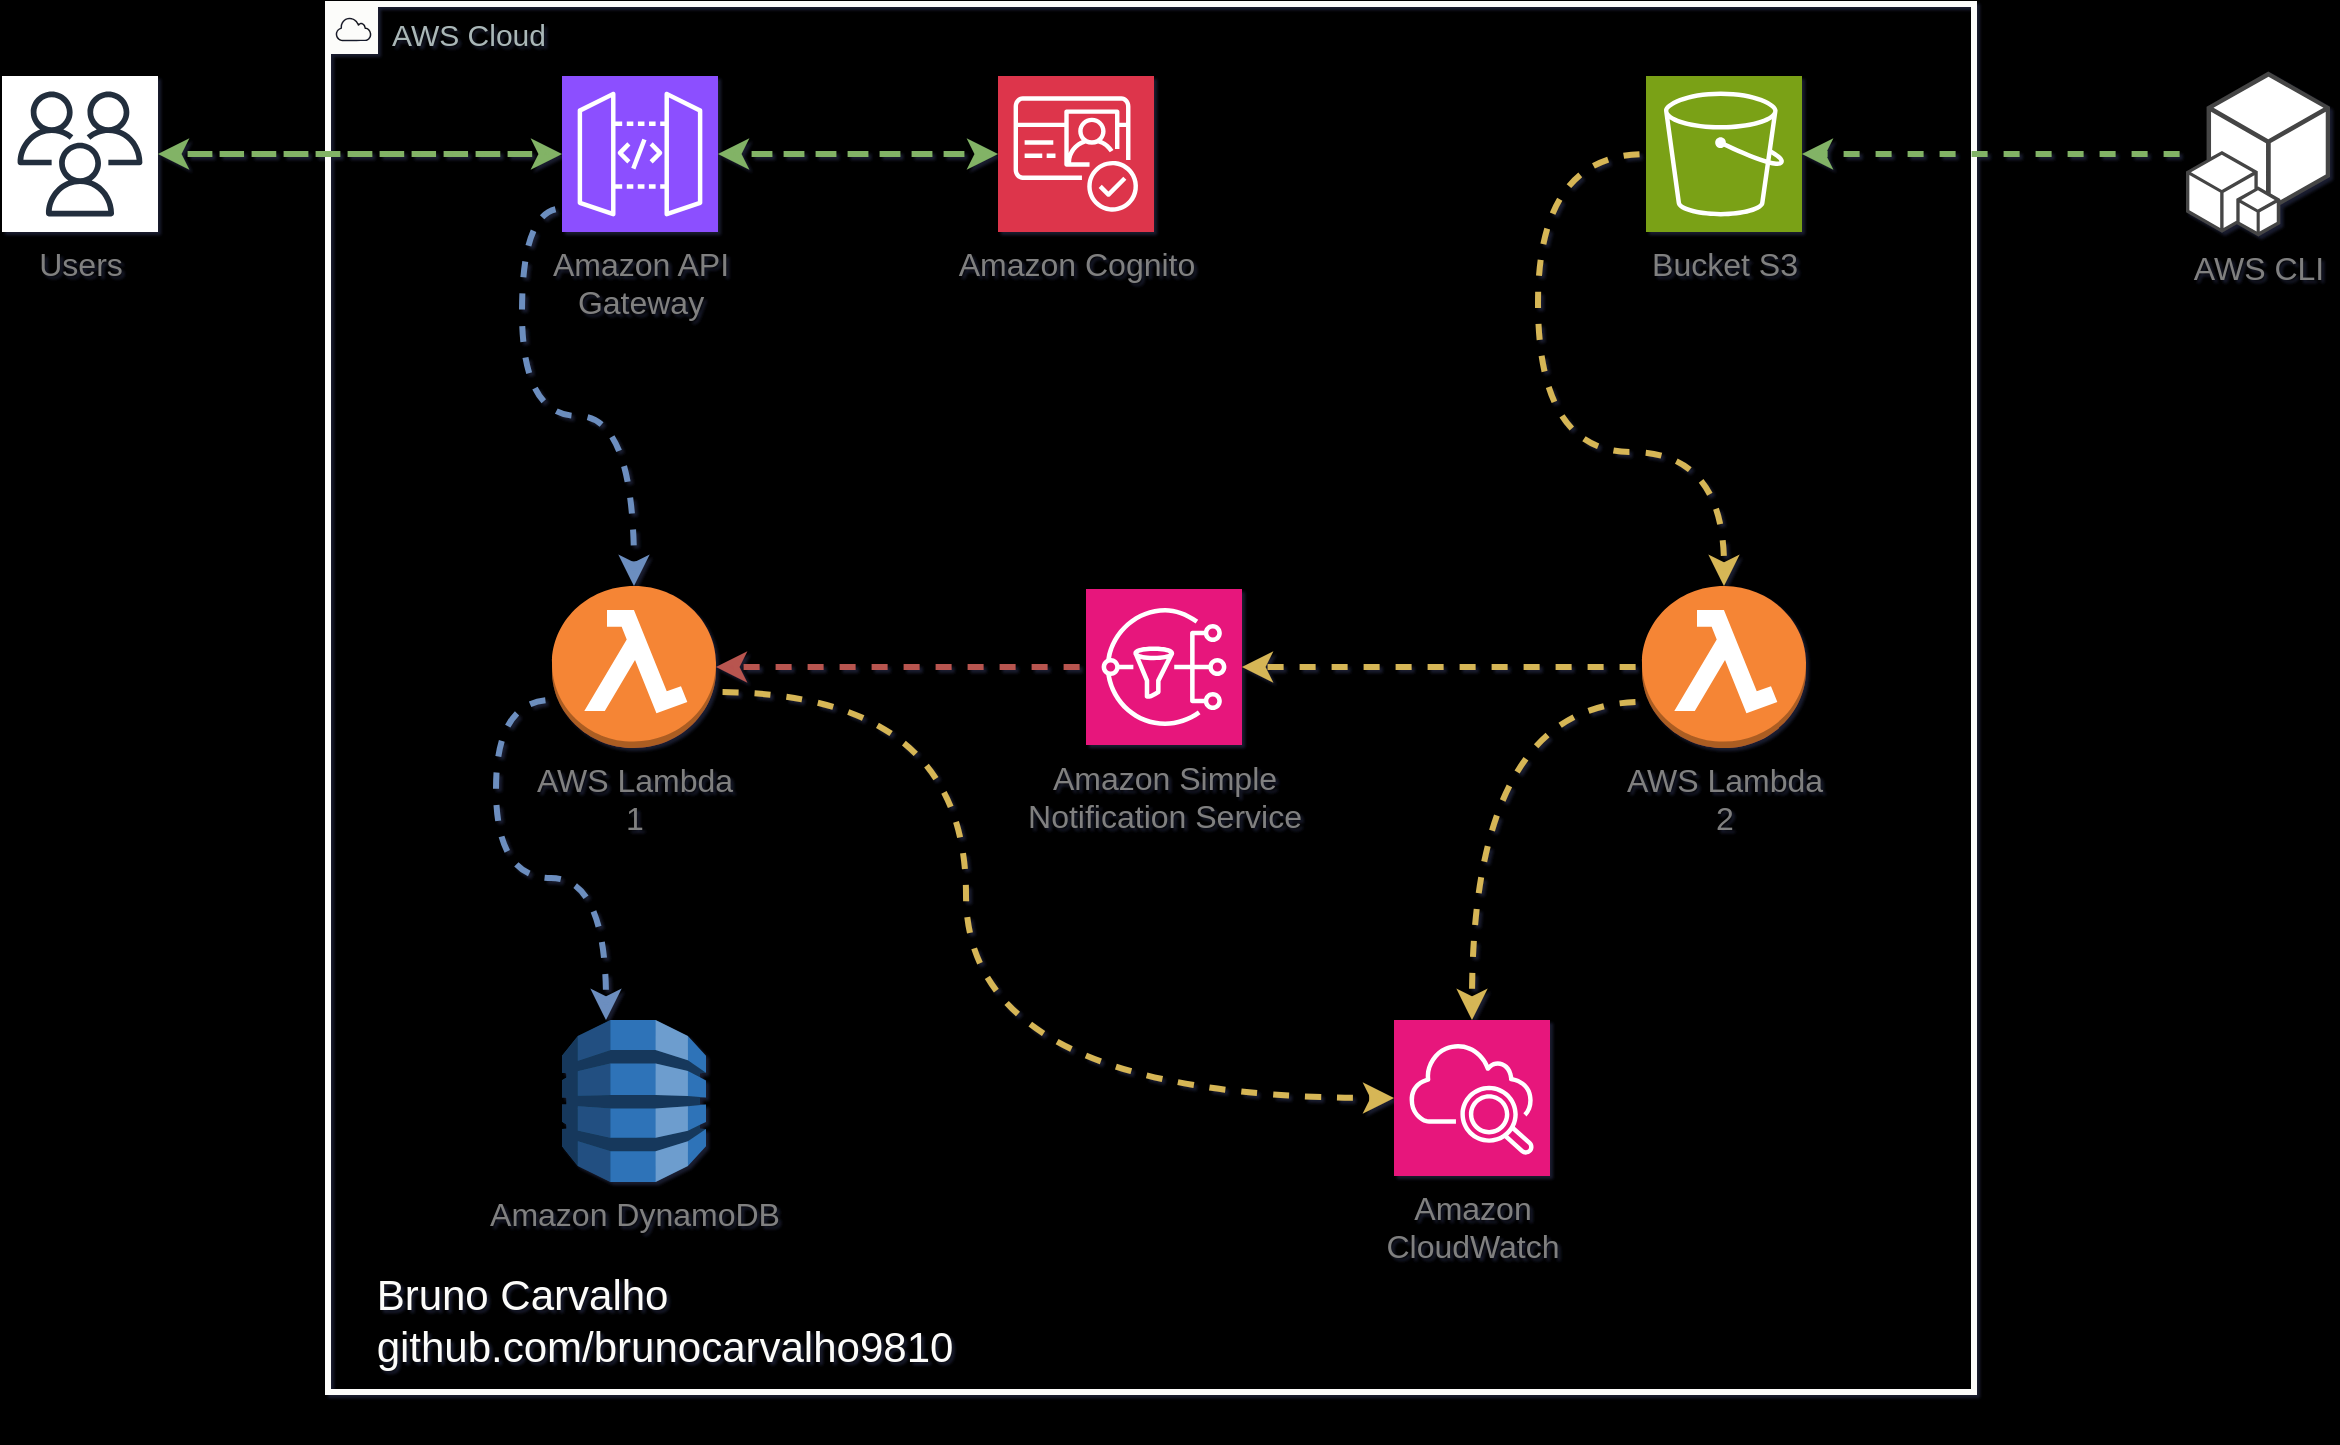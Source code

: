 <mxfile version="23.1.1" type="device">
  <diagram id="Ht1M8jgEwFfnCIfOTk4-" name="Page-1">
    <mxGraphModel dx="1674" dy="746" grid="0" gridSize="10" guides="1" tooltips="1" connect="1" arrows="1" fold="1" page="0" pageScale="1" pageWidth="827" pageHeight="1169" background="#000000" math="0" shadow="1">
      <root>
        <mxCell id="0" />
        <mxCell id="1" parent="0" />
        <mxCell id="tZDwB7_LUV3CLl1ghgd9-15" value="&lt;font style=&quot;font-size: 15px;&quot;&gt;AWS Cloud&lt;/font&gt;" style="sketch=0;outlineConnect=0;gradientColor=none;html=1;whiteSpace=wrap;fontSize=12;fontStyle=0;shape=mxgraph.aws4.group;grIcon=mxgraph.aws4.group_aws_cloud;strokeColor=#FCFCFA;fillColor=none;verticalAlign=top;align=left;spacingLeft=30;fontColor=#AAB7B8;dashed=0;strokeWidth=3;movable=1;resizable=1;rotatable=1;deletable=1;editable=1;locked=0;connectable=1;" parent="1" vertex="1">
          <mxGeometry x="954" y="316" width="823" height="694" as="geometry" />
        </mxCell>
        <mxCell id="tZDwB7_LUV3CLl1ghgd9-8" value="&lt;font style=&quot;font-size: 16px;&quot; color=&quot;#808080&quot;&gt;Bucket S3&lt;br&gt;&lt;/font&gt;" style="sketch=0;points=[[0,0,0],[0.25,0,0],[0.5,0,0],[0.75,0,0],[1,0,0],[0,1,0],[0.25,1,0],[0.5,1,0],[0.75,1,0],[1,1,0],[0,0.25,0],[0,0.5,0],[0,0.75,0],[1,0.25,0],[1,0.5,0],[1,0.75,0]];outlineConnect=0;fontColor=#232F3E;fillColor=#7AA116;strokeColor=#ffffff;dashed=0;verticalLabelPosition=bottom;verticalAlign=top;align=center;html=1;fontSize=12;fontStyle=0;aspect=fixed;shape=mxgraph.aws4.resourceIcon;resIcon=mxgraph.aws4.s3;movable=1;resizable=1;rotatable=1;deletable=1;editable=1;locked=0;connectable=1;" parent="1" vertex="1">
          <mxGeometry x="1613" y="352" width="78" height="78" as="geometry" />
        </mxCell>
        <mxCell id="tZDwB7_LUV3CLl1ghgd9-18" value="&lt;font style=&quot;font-size: 16px;&quot; color=&quot;#808080&quot;&gt;Users&lt;/font&gt;" style="sketch=0;outlineConnect=0;fontColor=#232F3E;gradientColor=none;strokeColor=#232F3E;fillColor=#ffffff;dashed=0;verticalLabelPosition=bottom;verticalAlign=top;align=center;html=1;fontSize=12;fontStyle=0;aspect=fixed;shape=mxgraph.aws4.resourceIcon;resIcon=mxgraph.aws4.users;movable=1;resizable=1;rotatable=1;deletable=1;editable=1;locked=0;connectable=1;" parent="1" vertex="1">
          <mxGeometry x="791.0" y="352" width="78" height="78" as="geometry" />
        </mxCell>
        <mxCell id="tZDwB7_LUV3CLl1ghgd9-16" value="&lt;div style=&quot;text-align: left; font-size: 21px;&quot;&gt;&lt;span style=&quot;color: rgb(252, 252, 250); background-color: initial;&quot;&gt;&lt;font style=&quot;font-size: 21px;&quot;&gt;Bruno Carvalho&lt;/font&gt;&lt;/span&gt;&lt;/div&gt;&lt;font style=&quot;font-size: 21px;&quot; color=&quot;#fcfcfa&quot;&gt;&lt;div style=&quot;text-align: left;&quot;&gt;&lt;span style=&quot;background-color: initial;&quot;&gt;github.com/brunocarvalho9810&lt;/span&gt;&lt;/div&gt;&lt;/font&gt;" style="text;html=1;strokeColor=none;fillColor=none;align=center;verticalAlign=middle;whiteSpace=wrap;rounded=0;movable=1;resizable=1;rotatable=1;deletable=1;editable=1;locked=0;connectable=1;" parent="1" vertex="1">
          <mxGeometry x="931" y="916" width="383" height="116" as="geometry" />
        </mxCell>
        <mxCell id="wchm5-JW_H5WISCldVL0-12" style="edgeStyle=orthogonalEdgeStyle;rounded=0;orthogonalLoop=1;jettySize=auto;html=1;fillColor=#d5e8d4;strokeColor=#82b366;strokeWidth=3;flowAnimation=1;" edge="1" parent="1" source="wchm5-JW_H5WISCldVL0-1" target="tZDwB7_LUV3CLl1ghgd9-18">
          <mxGeometry relative="1" as="geometry" />
        </mxCell>
        <mxCell id="wchm5-JW_H5WISCldVL0-1" value="&lt;font color=&quot;#808080&quot; style=&quot;font-size: 16px;&quot;&gt;Amazon API&lt;br&gt;Gateway&lt;br&gt;&lt;/font&gt;" style="sketch=0;points=[[0,0,0],[0.25,0,0],[0.5,0,0],[0.75,0,0],[1,0,0],[0,1,0],[0.25,1,0],[0.5,1,0],[0.75,1,0],[1,1,0],[0,0.25,0],[0,0.5,0],[0,0.75,0],[1,0.25,0],[1,0.5,0],[1,0.75,0]];outlineConnect=0;fontColor=#232F3E;fillColor=#8C4FFF;strokeColor=#ffffff;dashed=0;verticalLabelPosition=bottom;verticalAlign=top;align=center;html=1;fontSize=12;fontStyle=0;aspect=fixed;shape=mxgraph.aws4.resourceIcon;resIcon=mxgraph.aws4.api_gateway;" vertex="1" parent="1">
          <mxGeometry x="1071" y="352" width="78" height="78" as="geometry" />
        </mxCell>
        <mxCell id="wchm5-JW_H5WISCldVL0-2" value="&lt;font color=&quot;#808080&quot; style=&quot;font-size: 16px;&quot;&gt;Amazon Cognito&lt;/font&gt;" style="sketch=0;points=[[0,0,0],[0.25,0,0],[0.5,0,0],[0.75,0,0],[1,0,0],[0,1,0],[0.25,1,0],[0.5,1,0],[0.75,1,0],[1,1,0],[0,0.25,0],[0,0.5,0],[0,0.75,0],[1,0.25,0],[1,0.5,0],[1,0.75,0]];outlineConnect=0;fontColor=#232F3E;fillColor=#DD344C;strokeColor=#ffffff;dashed=0;verticalLabelPosition=bottom;verticalAlign=top;align=center;html=1;fontSize=12;fontStyle=0;aspect=fixed;shape=mxgraph.aws4.resourceIcon;resIcon=mxgraph.aws4.cognito;" vertex="1" parent="1">
          <mxGeometry x="1289" y="352" width="78" height="78" as="geometry" />
        </mxCell>
        <mxCell id="wchm5-JW_H5WISCldVL0-3" value="&lt;font style=&quot;font-size: 16px;&quot; color=&quot;#808080&quot;&gt;AWS Lambda&lt;br&gt;1&lt;/font&gt;" style="outlineConnect=0;dashed=0;verticalLabelPosition=bottom;verticalAlign=top;align=center;html=1;shape=mxgraph.aws3.lambda_function;fillColor=#F58534;gradientColor=none;" vertex="1" parent="1">
          <mxGeometry x="1066" y="607" width="82" height="81" as="geometry" />
        </mxCell>
        <mxCell id="wchm5-JW_H5WISCldVL0-4" value="&lt;font style=&quot;font-size: 16px;&quot; color=&quot;#808080&quot;&gt;AWS Lambda&lt;br&gt;2&lt;br&gt;&lt;/font&gt;" style="outlineConnect=0;dashed=0;verticalLabelPosition=bottom;verticalAlign=top;align=center;html=1;shape=mxgraph.aws3.lambda_function;fillColor=#F58534;gradientColor=none;" vertex="1" parent="1">
          <mxGeometry x="1611" y="607" width="82" height="81" as="geometry" />
        </mxCell>
        <mxCell id="wchm5-JW_H5WISCldVL0-6" value="&lt;font style=&quot;font-size: 16px;&quot; color=&quot;#808080&quot;&gt;Amazon DynamoDB&lt;/font&gt;" style="outlineConnect=0;dashed=0;verticalLabelPosition=bottom;verticalAlign=top;align=center;html=1;shape=mxgraph.aws3.dynamo_db;fillColor=#2E73B8;gradientColor=none;" vertex="1" parent="1">
          <mxGeometry x="1071" y="824" width="72" height="81" as="geometry" />
        </mxCell>
        <mxCell id="wchm5-JW_H5WISCldVL0-7" value="&lt;font color=&quot;#808080&quot; style=&quot;font-size: 16px;&quot;&gt;Amazon Simple &lt;br&gt;Notification Service&lt;/font&gt;" style="sketch=0;points=[[0,0,0],[0.25,0,0],[0.5,0,0],[0.75,0,0],[1,0,0],[0,1,0],[0.25,1,0],[0.5,1,0],[0.75,1,0],[1,1,0],[0,0.25,0],[0,0.5,0],[0,0.75,0],[1,0.25,0],[1,0.5,0],[1,0.75,0]];outlineConnect=0;fontColor=#232F3E;fillColor=#E7157B;strokeColor=#ffffff;dashed=0;verticalLabelPosition=bottom;verticalAlign=top;align=center;html=1;fontSize=12;fontStyle=0;aspect=fixed;shape=mxgraph.aws4.resourceIcon;resIcon=mxgraph.aws4.sns;" vertex="1" parent="1">
          <mxGeometry x="1333" y="608.5" width="78" height="78" as="geometry" />
        </mxCell>
        <mxCell id="wchm5-JW_H5WISCldVL0-8" value="&lt;font color=&quot;#808080&quot; style=&quot;font-size: 16px;&quot;&gt;Amazon &lt;br&gt;CloudWatch&lt;/font&gt;" style="sketch=0;points=[[0,0,0],[0.25,0,0],[0.5,0,0],[0.75,0,0],[1,0,0],[0,1,0],[0.25,1,0],[0.5,1,0],[0.75,1,0],[1,1,0],[0,0.25,0],[0,0.5,0],[0,0.75,0],[1,0.25,0],[1,0.5,0],[1,0.75,0]];points=[[0,0,0],[0.25,0,0],[0.5,0,0],[0.75,0,0],[1,0,0],[0,1,0],[0.25,1,0],[0.5,1,0],[0.75,1,0],[1,1,0],[0,0.25,0],[0,0.5,0],[0,0.75,0],[1,0.25,0],[1,0.5,0],[1,0.75,0]];outlineConnect=0;fontColor=#232F3E;fillColor=#E7157B;strokeColor=#ffffff;dashed=0;verticalLabelPosition=bottom;verticalAlign=top;align=center;html=1;fontSize=12;fontStyle=0;aspect=fixed;shape=mxgraph.aws4.resourceIcon;resIcon=mxgraph.aws4.cloudwatch_2;" vertex="1" parent="1">
          <mxGeometry x="1487" y="824" width="78" height="78" as="geometry" />
        </mxCell>
        <mxCell id="wchm5-JW_H5WISCldVL0-11" style="rounded=0;orthogonalLoop=1;jettySize=auto;html=1;entryX=0;entryY=0.5;entryDx=0;entryDy=0;entryPerimeter=0;fillColor=#d5e8d4;strokeColor=#82b366;strokeWidth=3;edgeStyle=orthogonalEdgeStyle;curved=1;flowAnimation=1;" edge="1" parent="1" source="tZDwB7_LUV3CLl1ghgd9-18" target="wchm5-JW_H5WISCldVL0-1">
          <mxGeometry relative="1" as="geometry" />
        </mxCell>
        <mxCell id="wchm5-JW_H5WISCldVL0-13" value="&lt;font style=&quot;font-size: 16px;&quot; color=&quot;#808080&quot;&gt;AWS CLI&lt;/font&gt;" style="outlineConnect=0;dashed=0;verticalLabelPosition=bottom;verticalAlign=top;align=center;html=1;shape=mxgraph.aws3.cli;fillColor=#444444;gradientColor=none;" vertex="1" parent="1">
          <mxGeometry x="1883" y="349.75" width="72" height="82.5" as="geometry" />
        </mxCell>
        <mxCell id="wchm5-JW_H5WISCldVL0-15" style="edgeStyle=orthogonalEdgeStyle;rounded=0;orthogonalLoop=1;jettySize=auto;html=1;entryX=0;entryY=0.5;entryDx=0;entryDy=0;entryPerimeter=0;fillColor=#d5e8d4;strokeColor=#82b366;strokeWidth=3;flowAnimation=1;" edge="1" parent="1" source="wchm5-JW_H5WISCldVL0-1" target="wchm5-JW_H5WISCldVL0-2">
          <mxGeometry relative="1" as="geometry" />
        </mxCell>
        <mxCell id="wchm5-JW_H5WISCldVL0-16" style="edgeStyle=orthogonalEdgeStyle;rounded=0;orthogonalLoop=1;jettySize=auto;html=1;entryX=1;entryY=0.5;entryDx=0;entryDy=0;entryPerimeter=0;fillColor=#d5e8d4;strokeColor=#82b366;strokeWidth=3;flowAnimation=1;" edge="1" parent="1" source="wchm5-JW_H5WISCldVL0-2" target="wchm5-JW_H5WISCldVL0-1">
          <mxGeometry relative="1" as="geometry" />
        </mxCell>
        <mxCell id="wchm5-JW_H5WISCldVL0-17" style="edgeStyle=orthogonalEdgeStyle;rounded=0;orthogonalLoop=1;jettySize=auto;html=1;fillColor=#dae8fc;strokeColor=#6c8ebf;strokeWidth=3;curved=1;exitX=0;exitY=1;exitDx=0;exitDy=0;exitPerimeter=0;entryX=0.5;entryY=0;entryDx=0;entryDy=0;entryPerimeter=0;flowAnimation=1;" edge="1" parent="1" target="wchm5-JW_H5WISCldVL0-3">
          <mxGeometry relative="1" as="geometry">
            <mxPoint x="1070.97" y="418.26" as="sourcePoint" />
            <mxPoint x="1077.86" y="607.005" as="targetPoint" />
            <Array as="points">
              <mxPoint x="1051" y="418" />
              <mxPoint x="1051" y="522" />
              <mxPoint x="1107" y="522" />
            </Array>
          </mxGeometry>
        </mxCell>
        <mxCell id="wchm5-JW_H5WISCldVL0-20" style="edgeStyle=orthogonalEdgeStyle;rounded=0;orthogonalLoop=1;jettySize=auto;html=1;fillColor=#dae8fc;strokeColor=#6c8ebf;strokeWidth=3;curved=1;flowAnimation=1;" edge="1" parent="1" source="wchm5-JW_H5WISCldVL0-3" target="wchm5-JW_H5WISCldVL0-6">
          <mxGeometry relative="1" as="geometry">
            <mxPoint x="1056.94" y="664" as="sourcePoint" />
            <mxPoint x="1092.97" y="852.74" as="targetPoint" />
            <Array as="points">
              <mxPoint x="1038" y="664" />
              <mxPoint x="1038" y="753" />
              <mxPoint x="1093" y="753" />
            </Array>
          </mxGeometry>
        </mxCell>
        <mxCell id="wchm5-JW_H5WISCldVL0-21" style="edgeStyle=orthogonalEdgeStyle;rounded=0;orthogonalLoop=1;jettySize=auto;html=1;entryX=1;entryY=0.5;entryDx=0;entryDy=0;entryPerimeter=0;fillColor=#f8cecc;strokeColor=#b85450;strokeWidth=3;flowAnimation=1;" edge="1" parent="1" source="wchm5-JW_H5WISCldVL0-7" target="wchm5-JW_H5WISCldVL0-3">
          <mxGeometry relative="1" as="geometry" />
        </mxCell>
        <mxCell id="wchm5-JW_H5WISCldVL0-22" style="edgeStyle=orthogonalEdgeStyle;rounded=0;orthogonalLoop=1;jettySize=auto;html=1;entryX=1;entryY=0.5;entryDx=0;entryDy=0;entryPerimeter=0;fillColor=#fff2cc;strokeColor=#d6b656;strokeWidth=3;flowAnimation=1;" edge="1" parent="1" source="wchm5-JW_H5WISCldVL0-4" target="wchm5-JW_H5WISCldVL0-7">
          <mxGeometry relative="1" as="geometry" />
        </mxCell>
        <mxCell id="wchm5-JW_H5WISCldVL0-23" style="edgeStyle=orthogonalEdgeStyle;rounded=0;orthogonalLoop=1;jettySize=auto;html=1;entryX=0.5;entryY=0;entryDx=0;entryDy=0;entryPerimeter=0;curved=1;fillColor=#fff2cc;strokeColor=#d6b656;strokeWidth=3;flowAnimation=1;" edge="1" parent="1" source="wchm5-JW_H5WISCldVL0-4" target="wchm5-JW_H5WISCldVL0-8">
          <mxGeometry relative="1" as="geometry">
            <Array as="points">
              <mxPoint x="1526" y="665" />
            </Array>
          </mxGeometry>
        </mxCell>
        <mxCell id="wchm5-JW_H5WISCldVL0-24" style="edgeStyle=orthogonalEdgeStyle;rounded=0;orthogonalLoop=1;jettySize=auto;html=1;fillColor=#fff2cc;strokeColor=#d6b656;strokeWidth=3;curved=1;entryX=0;entryY=0.5;entryDx=0;entryDy=0;entryPerimeter=0;flowAnimation=1;" edge="1" parent="1" source="wchm5-JW_H5WISCldVL0-3" target="wchm5-JW_H5WISCldVL0-8">
          <mxGeometry relative="1" as="geometry">
            <mxPoint x="1156" y="659.995" as="sourcePoint" />
            <mxPoint x="1495" y="875.48" as="targetPoint" />
            <Array as="points">
              <mxPoint x="1273" y="660" />
              <mxPoint x="1273" y="863" />
            </Array>
          </mxGeometry>
        </mxCell>
        <mxCell id="wchm5-JW_H5WISCldVL0-25" style="edgeStyle=orthogonalEdgeStyle;rounded=0;orthogonalLoop=1;jettySize=auto;html=1;entryX=0.5;entryY=0;entryDx=0;entryDy=0;entryPerimeter=0;fillColor=#fff2cc;strokeColor=#d6b656;strokeWidth=3;curved=1;flowAnimation=1;" edge="1" parent="1" source="tZDwB7_LUV3CLl1ghgd9-8" target="wchm5-JW_H5WISCldVL0-4">
          <mxGeometry relative="1" as="geometry">
            <Array as="points">
              <mxPoint x="1559" y="391" />
              <mxPoint x="1559" y="540" />
              <mxPoint x="1652" y="540" />
            </Array>
          </mxGeometry>
        </mxCell>
        <mxCell id="wchm5-JW_H5WISCldVL0-26" style="edgeStyle=orthogonalEdgeStyle;rounded=0;orthogonalLoop=1;jettySize=auto;html=1;entryX=1;entryY=0.5;entryDx=0;entryDy=0;entryPerimeter=0;fillColor=#d5e8d4;strokeColor=#82b366;strokeWidth=3;flowAnimation=1;" edge="1" parent="1" source="wchm5-JW_H5WISCldVL0-13" target="tZDwB7_LUV3CLl1ghgd9-8">
          <mxGeometry relative="1" as="geometry" />
        </mxCell>
      </root>
    </mxGraphModel>
  </diagram>
</mxfile>
